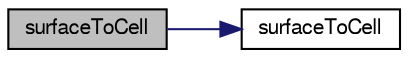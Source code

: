 digraph "surfaceToCell"
{
  bgcolor="transparent";
  edge [fontname="FreeSans",fontsize="10",labelfontname="FreeSans",labelfontsize="10"];
  node [fontname="FreeSans",fontsize="10",shape=record];
  rankdir="LR";
  Node6 [label="surfaceToCell",height=0.2,width=0.4,color="black", fillcolor="grey75", style="filled", fontcolor="black"];
  Node6 -> Node7 [color="midnightblue",fontsize="10",style="solid",fontname="FreeSans"];
  Node7 [label="surfaceToCell",height=0.2,width=0.4,color="black",URL="$a25326.html#a3cad85d10c3c2349b924917366c0bc90",tooltip="Construct from components. "];
}
